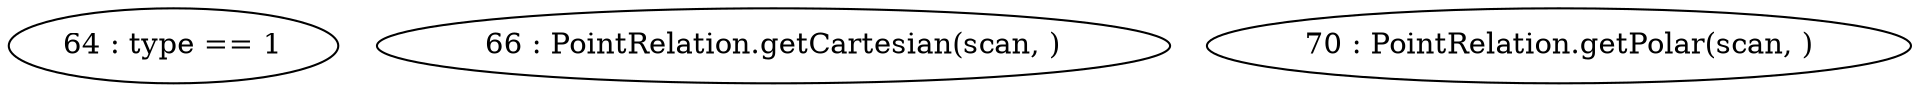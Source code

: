 digraph G {
"64 : type == 1"
"66 : PointRelation.getCartesian(scan, )"
"70 : PointRelation.getPolar(scan, )"
}